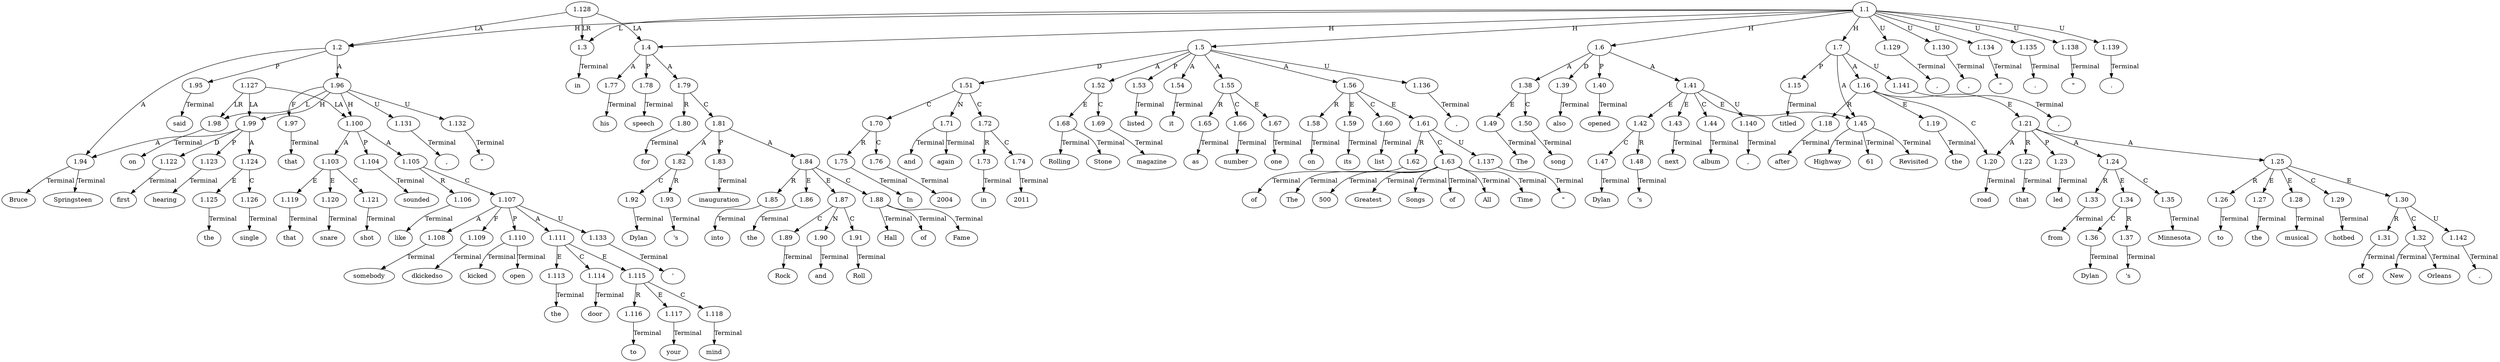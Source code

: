 // Graph
digraph {
	0.1 [label=Bruce ordering=out]
	0.10 [label=inauguration ordering=out]
	0.100 [label=musical ordering=out]
	0.101 [label=hotbed ordering=out]
	0.102 [label=of ordering=out]
	0.103 [label=New ordering=out]
	0.104 [label=Orleans ordering=out]
	0.105 [label="." ordering=out]
	0.11 [label=into ordering=out]
	0.12 [label=the ordering=out]
	0.13 [label=Rock ordering=out]
	0.14 [label=and ordering=out]
	0.15 [label=Roll ordering=out]
	0.16 [label=Hall ordering=out]
	0.17 [label=of ordering=out]
	0.18 [label=Fame ordering=out]
	0.19 [label="," ordering=out]
	0.2 [label=Springsteen ordering=out]
	0.20 [label=said ordering=out]
	0.21 [label=that ordering=out]
	0.22 [label=on ordering=out]
	0.23 [label=first ordering=out]
	0.24 [label=hearing ordering=out]
	0.25 [label=the ordering=out]
	0.26 [label=single ordering=out]
	0.27 [label="," ordering=out]
	0.28 [label="\"" ordering=out]
	0.29 [label=that ordering=out]
	0.3 [label="," ordering=out]
	0.30 [label=snare ordering=out]
	0.31 [label=shot ordering=out]
	0.32 [label=sounded ordering=out]
	0.33 [label=like ordering=out]
	0.34 [label=somebody ordering=out]
	0.35 [label="'" ordering=out]
	0.36 [label=dkickedso ordering=out]
	0.37 [label=kicked ordering=out]
	0.38 [label=open ordering=out]
	0.39 [label=the ordering=out]
	0.4 [label=in ordering=out]
	0.40 [label=door ordering=out]
	0.41 [label=to ordering=out]
	0.42 [label=your ordering=out]
	0.43 [label=mind ordering=out]
	0.44 [label="\"" ordering=out]
	0.45 [label="." ordering=out]
	0.46 [label=In ordering=out]
	0.47 [label=2004 ordering=out]
	0.48 [label=and ordering=out]
	0.49 [label=again ordering=out]
	0.5 [label=his ordering=out]
	0.50 [label=in ordering=out]
	0.51 [label=2011 ordering=out]
	0.52 [label="," ordering=out]
	0.53 [label=Rolling ordering=out]
	0.54 [label=Stone ordering=out]
	0.55 [label=magazine ordering=out]
	0.56 [label=listed ordering=out]
	0.57 [label=it ordering=out]
	0.58 [label=as ordering=out]
	0.59 [label=number ordering=out]
	0.6 [label=speech ordering=out]
	0.60 [label=one ordering=out]
	0.61 [label=on ordering=out]
	0.62 [label=its ordering=out]
	0.63 [label=list ordering=out]
	0.64 [label=of ordering=out]
	0.65 [label="\"" ordering=out]
	0.66 [label=The ordering=out]
	0.67 [label=500 ordering=out]
	0.68 [label=Greatest ordering=out]
	0.69 [label=Songs ordering=out]
	0.7 [label=for ordering=out]
	0.70 [label=of ordering=out]
	0.71 [label=All ordering=out]
	0.72 [label=Time ordering=out]
	0.73 [label="\"" ordering=out]
	0.74 [label="." ordering=out]
	0.75 [label=The ordering=out]
	0.76 [label=song ordering=out]
	0.77 [label=also ordering=out]
	0.78 [label=opened ordering=out]
	0.79 [label=Dylan ordering=out]
	0.8 [label=Dylan ordering=out]
	0.80 [label="'s" ordering=out]
	0.81 [label=next ordering=out]
	0.82 [label=album ordering=out]
	0.83 [label="," ordering=out]
	0.84 [label=Highway ordering=out]
	0.85 [label=61 ordering=out]
	0.86 [label=Revisited ordering=out]
	0.87 [label="," ordering=out]
	0.88 [label=titled ordering=out]
	0.89 [label=after ordering=out]
	0.9 [label="'s" ordering=out]
	0.90 [label=the ordering=out]
	0.91 [label=road ordering=out]
	0.92 [label=that ordering=out]
	0.93 [label=led ordering=out]
	0.94 [label=from ordering=out]
	0.95 [label=Dylan ordering=out]
	0.96 [label="'s" ordering=out]
	0.97 [label=Minnesota ordering=out]
	0.98 [label=to ordering=out]
	0.99 [label=the ordering=out]
	1.1 [label=1.1 ordering=out]
	1.2 [label=1.2 ordering=out]
	1.3 [label=1.3 ordering=out]
	1.4 [label=1.4 ordering=out]
	1.5 [label=1.5 ordering=out]
	1.6 [label=1.6 ordering=out]
	1.7 [label=1.7 ordering=out]
	1.15 [label=1.15 ordering=out]
	1.16 [label=1.16 ordering=out]
	1.18 [label=1.18 ordering=out]
	1.19 [label=1.19 ordering=out]
	1.20 [label=1.20 ordering=out]
	1.21 [label=1.21 ordering=out]
	1.22 [label=1.22 ordering=out]
	1.23 [label=1.23 ordering=out]
	1.24 [label=1.24 ordering=out]
	1.25 [label=1.25 ordering=out]
	1.26 [label=1.26 ordering=out]
	1.27 [label=1.27 ordering=out]
	1.28 [label=1.28 ordering=out]
	1.29 [label=1.29 ordering=out]
	1.30 [label=1.30 ordering=out]
	1.31 [label=1.31 ordering=out]
	1.32 [label=1.32 ordering=out]
	1.33 [label=1.33 ordering=out]
	1.34 [label=1.34 ordering=out]
	1.35 [label=1.35 ordering=out]
	1.36 [label=1.36 ordering=out]
	1.37 [label=1.37 ordering=out]
	1.38 [label=1.38 ordering=out]
	1.39 [label=1.39 ordering=out]
	1.40 [label=1.40 ordering=out]
	1.41 [label=1.41 ordering=out]
	1.42 [label=1.42 ordering=out]
	1.43 [label=1.43 ordering=out]
	1.44 [label=1.44 ordering=out]
	1.45 [label=1.45 ordering=out]
	1.47 [label=1.47 ordering=out]
	1.48 [label=1.48 ordering=out]
	1.49 [label=1.49 ordering=out]
	1.50 [label=1.50 ordering=out]
	1.51 [label=1.51 ordering=out]
	1.52 [label=1.52 ordering=out]
	1.53 [label=1.53 ordering=out]
	1.54 [label=1.54 ordering=out]
	1.55 [label=1.55 ordering=out]
	1.56 [label=1.56 ordering=out]
	1.58 [label=1.58 ordering=out]
	1.59 [label=1.59 ordering=out]
	1.60 [label=1.60 ordering=out]
	1.61 [label=1.61 ordering=out]
	1.62 [label=1.62 ordering=out]
	1.63 [label=1.63 ordering=out]
	1.65 [label=1.65 ordering=out]
	1.66 [label=1.66 ordering=out]
	1.67 [label=1.67 ordering=out]
	1.68 [label=1.68 ordering=out]
	1.69 [label=1.69 ordering=out]
	1.70 [label=1.70 ordering=out]
	1.71 [label=1.71 ordering=out]
	1.72 [label=1.72 ordering=out]
	1.73 [label=1.73 ordering=out]
	1.74 [label=1.74 ordering=out]
	1.75 [label=1.75 ordering=out]
	1.76 [label=1.76 ordering=out]
	1.77 [label=1.77 ordering=out]
	1.78 [label=1.78 ordering=out]
	1.79 [label=1.79 ordering=out]
	1.80 [label=1.80 ordering=out]
	1.81 [label=1.81 ordering=out]
	1.82 [label=1.82 ordering=out]
	1.83 [label=1.83 ordering=out]
	1.84 [label=1.84 ordering=out]
	1.85 [label=1.85 ordering=out]
	1.86 [label=1.86 ordering=out]
	1.87 [label=1.87 ordering=out]
	1.88 [label=1.88 ordering=out]
	1.89 [label=1.89 ordering=out]
	1.90 [label=1.90 ordering=out]
	1.91 [label=1.91 ordering=out]
	1.92 [label=1.92 ordering=out]
	1.93 [label=1.93 ordering=out]
	1.94 [label=1.94 ordering=out]
	1.95 [label=1.95 ordering=out]
	1.96 [label=1.96 ordering=out]
	1.97 [label=1.97 ordering=out]
	1.98 [label=1.98 ordering=out]
	1.99 [label=1.99 ordering=out]
	1.100 [label=1.100 ordering=out]
	1.103 [label=1.103 ordering=out]
	1.104 [label=1.104 ordering=out]
	1.105 [label=1.105 ordering=out]
	1.106 [label=1.106 ordering=out]
	1.107 [label=1.107 ordering=out]
	1.108 [label=1.108 ordering=out]
	1.109 [label=1.109 ordering=out]
	1.110 [label=1.110 ordering=out]
	1.111 [label=1.111 ordering=out]
	1.113 [label=1.113 ordering=out]
	1.114 [label=1.114 ordering=out]
	1.115 [label=1.115 ordering=out]
	1.116 [label=1.116 ordering=out]
	1.117 [label=1.117 ordering=out]
	1.118 [label=1.118 ordering=out]
	1.119 [label=1.119 ordering=out]
	1.120 [label=1.120 ordering=out]
	1.121 [label=1.121 ordering=out]
	1.122 [label=1.122 ordering=out]
	1.123 [label=1.123 ordering=out]
	1.124 [label=1.124 ordering=out]
	1.125 [label=1.125 ordering=out]
	1.126 [label=1.126 ordering=out]
	1.127 [label=1.127 ordering=out]
	1.128 [label=1.128 ordering=out]
	1.129 [label=1.129 ordering=out]
	1.130 [label=1.130 ordering=out]
	1.131 [label=1.131 ordering=out]
	1.132 [label=1.132 ordering=out]
	1.133 [label=1.133 ordering=out]
	1.134 [label=1.134 ordering=out]
	1.135 [label=1.135 ordering=out]
	1.136 [label=1.136 ordering=out]
	1.137 [label=1.137 ordering=out]
	1.138 [label=1.138 ordering=out]
	1.139 [label=1.139 ordering=out]
	1.140 [label=1.140 ordering=out]
	1.141 [label=1.141 ordering=out]
	1.142 [label=1.142 ordering=out]
	1.1 -> 1.2 [label=H ordering=out]
	1.1 -> 1.3 [label=L ordering=out]
	1.1 -> 1.4 [label=H ordering=out]
	1.1 -> 1.5 [label=H ordering=out]
	1.1 -> 1.6 [label=H ordering=out]
	1.1 -> 1.7 [label=H ordering=out]
	1.1 -> 1.129 [label=U ordering=out]
	1.1 -> 1.130 [label=U ordering=out]
	1.1 -> 1.134 [label=U ordering=out]
	1.1 -> 1.135 [label=U ordering=out]
	1.1 -> 1.138 [label=U ordering=out]
	1.1 -> 1.139 [label=U ordering=out]
	1.2 -> 1.94 [label=A ordering=out]
	1.2 -> 1.95 [label=P ordering=out]
	1.2 -> 1.96 [label=A ordering=out]
	1.3 -> 0.4 [label=Terminal ordering=out]
	1.4 -> 1.77 [label=A ordering=out]
	1.4 -> 1.78 [label=P ordering=out]
	1.4 -> 1.79 [label=A ordering=out]
	1.5 -> 1.51 [label=D ordering=out]
	1.5 -> 1.52 [label=A ordering=out]
	1.5 -> 1.53 [label=P ordering=out]
	1.5 -> 1.54 [label=A ordering=out]
	1.5 -> 1.55 [label=A ordering=out]
	1.5 -> 1.56 [label=A ordering=out]
	1.5 -> 1.136 [label=U ordering=out]
	1.6 -> 1.38 [label=A ordering=out]
	1.6 -> 1.39 [label=D ordering=out]
	1.6 -> 1.40 [label=P ordering=out]
	1.6 -> 1.41 [label=A ordering=out]
	1.7 -> 1.15 [label=P ordering=out]
	1.7 -> 1.16 [label=A ordering=out]
	1.7 -> 1.45 [label=A ordering=out]
	1.7 -> 1.141 [label=U ordering=out]
	1.15 -> 0.88 [label=Terminal ordering=out]
	1.16 -> 1.18 [label=R ordering=out]
	1.16 -> 1.19 [label=E ordering=out]
	1.16 -> 1.20 [label=C ordering=out]
	1.16 -> 1.21 [label=E ordering=out]
	1.18 -> 0.89 [label=Terminal ordering=out]
	1.19 -> 0.90 [label=Terminal ordering=out]
	1.20 -> 0.91 [label=Terminal ordering=out]
	1.21 -> 1.20 [label=A ordering=out]
	1.21 -> 1.22 [label=R ordering=out]
	1.21 -> 1.23 [label=P ordering=out]
	1.21 -> 1.24 [label=A ordering=out]
	1.21 -> 1.25 [label=A ordering=out]
	1.22 -> 0.92 [label=Terminal ordering=out]
	1.23 -> 0.93 [label=Terminal ordering=out]
	1.24 -> 1.33 [label=R ordering=out]
	1.24 -> 1.34 [label=E ordering=out]
	1.24 -> 1.35 [label=C ordering=out]
	1.25 -> 1.26 [label=R ordering=out]
	1.25 -> 1.27 [label=E ordering=out]
	1.25 -> 1.28 [label=E ordering=out]
	1.25 -> 1.29 [label=C ordering=out]
	1.25 -> 1.30 [label=E ordering=out]
	1.26 -> 0.98 [label=Terminal ordering=out]
	1.27 -> 0.99 [label=Terminal ordering=out]
	1.28 -> 0.100 [label=Terminal ordering=out]
	1.29 -> 0.101 [label=Terminal ordering=out]
	1.30 -> 1.31 [label=R ordering=out]
	1.30 -> 1.32 [label=C ordering=out]
	1.30 -> 1.142 [label=U ordering=out]
	1.31 -> 0.102 [label=Terminal ordering=out]
	1.32 -> 0.103 [label=Terminal ordering=out]
	1.32 -> 0.104 [label=Terminal ordering=out]
	1.33 -> 0.94 [label=Terminal ordering=out]
	1.34 -> 1.36 [label=C ordering=out]
	1.34 -> 1.37 [label=R ordering=out]
	1.35 -> 0.97 [label=Terminal ordering=out]
	1.36 -> 0.95 [label=Terminal ordering=out]
	1.37 -> 0.96 [label=Terminal ordering=out]
	1.38 -> 1.49 [label=E ordering=out]
	1.38 -> 1.50 [label=C ordering=out]
	1.39 -> 0.77 [label=Terminal ordering=out]
	1.40 -> 0.78 [label=Terminal ordering=out]
	1.41 -> 1.42 [label=E ordering=out]
	1.41 -> 1.43 [label=E ordering=out]
	1.41 -> 1.44 [label=C ordering=out]
	1.41 -> 1.45 [label=E ordering=out]
	1.41 -> 1.140 [label=U ordering=out]
	1.42 -> 1.47 [label=C ordering=out]
	1.42 -> 1.48 [label=R ordering=out]
	1.43 -> 0.81 [label=Terminal ordering=out]
	1.44 -> 0.82 [label=Terminal ordering=out]
	1.45 -> 0.84 [label=Terminal ordering=out]
	1.45 -> 0.85 [label=Terminal ordering=out]
	1.45 -> 0.86 [label=Terminal ordering=out]
	1.47 -> 0.79 [label=Terminal ordering=out]
	1.48 -> 0.80 [label=Terminal ordering=out]
	1.49 -> 0.75 [label=Terminal ordering=out]
	1.50 -> 0.76 [label=Terminal ordering=out]
	1.51 -> 1.70 [label=C ordering=out]
	1.51 -> 1.71 [label=N ordering=out]
	1.51 -> 1.72 [label=C ordering=out]
	1.52 -> 1.68 [label=E ordering=out]
	1.52 -> 1.69 [label=C ordering=out]
	1.53 -> 0.56 [label=Terminal ordering=out]
	1.54 -> 0.57 [label=Terminal ordering=out]
	1.55 -> 1.65 [label=R ordering=out]
	1.55 -> 1.66 [label=C ordering=out]
	1.55 -> 1.67 [label=E ordering=out]
	1.56 -> 1.58 [label=R ordering=out]
	1.56 -> 1.59 [label=E ordering=out]
	1.56 -> 1.60 [label=C ordering=out]
	1.56 -> 1.61 [label=E ordering=out]
	1.58 -> 0.61 [label=Terminal ordering=out]
	1.59 -> 0.62 [label=Terminal ordering=out]
	1.60 -> 0.63 [label=Terminal ordering=out]
	1.61 -> 1.62 [label=R ordering=out]
	1.61 -> 1.63 [label=C ordering=out]
	1.61 -> 1.137 [label=U ordering=out]
	1.62 -> 0.64 [label=Terminal ordering=out]
	1.63 -> 0.66 [label=Terminal ordering=out]
	1.63 -> 0.67 [label=Terminal ordering=out]
	1.63 -> 0.68 [label=Terminal ordering=out]
	1.63 -> 0.69 [label=Terminal ordering=out]
	1.63 -> 0.70 [label=Terminal ordering=out]
	1.63 -> 0.71 [label=Terminal ordering=out]
	1.63 -> 0.72 [label=Terminal ordering=out]
	1.65 -> 0.58 [label=Terminal ordering=out]
	1.66 -> 0.59 [label=Terminal ordering=out]
	1.67 -> 0.60 [label=Terminal ordering=out]
	1.68 -> 0.53 [label=Terminal ordering=out]
	1.68 -> 0.54 [label=Terminal ordering=out]
	1.69 -> 0.55 [label=Terminal ordering=out]
	1.70 -> 1.75 [label=R ordering=out]
	1.70 -> 1.76 [label=C ordering=out]
	1.71 -> 0.48 [label=Terminal ordering=out]
	1.71 -> 0.49 [label=Terminal ordering=out]
	1.72 -> 1.73 [label=R ordering=out]
	1.72 -> 1.74 [label=C ordering=out]
	1.73 -> 0.50 [label=Terminal ordering=out]
	1.74 -> 0.51 [label=Terminal ordering=out]
	1.75 -> 0.46 [label=Terminal ordering=out]
	1.76 -> 0.47 [label=Terminal ordering=out]
	1.77 -> 0.5 [label=Terminal ordering=out]
	1.78 -> 0.6 [label=Terminal ordering=out]
	1.79 -> 1.80 [label=R ordering=out]
	1.79 -> 1.81 [label=C ordering=out]
	1.80 -> 0.7 [label=Terminal ordering=out]
	1.81 -> 1.82 [label=A ordering=out]
	1.81 -> 1.83 [label=P ordering=out]
	1.81 -> 1.84 [label=A ordering=out]
	1.82 -> 1.92 [label=C ordering=out]
	1.82 -> 1.93 [label=R ordering=out]
	1.83 -> 0.10 [label=Terminal ordering=out]
	1.84 -> 1.85 [label=R ordering=out]
	1.84 -> 1.86 [label=E ordering=out]
	1.84 -> 1.87 [label=E ordering=out]
	1.84 -> 1.88 [label=C ordering=out]
	1.85 -> 0.11 [label=Terminal ordering=out]
	1.86 -> 0.12 [label=Terminal ordering=out]
	1.87 -> 1.89 [label=C ordering=out]
	1.87 -> 1.90 [label=N ordering=out]
	1.87 -> 1.91 [label=C ordering=out]
	1.88 -> 0.16 [label=Terminal ordering=out]
	1.88 -> 0.17 [label=Terminal ordering=out]
	1.88 -> 0.18 [label=Terminal ordering=out]
	1.89 -> 0.13 [label=Terminal ordering=out]
	1.90 -> 0.14 [label=Terminal ordering=out]
	1.91 -> 0.15 [label=Terminal ordering=out]
	1.92 -> 0.8 [label=Terminal ordering=out]
	1.93 -> 0.9 [label=Terminal ordering=out]
	1.94 -> 0.1 [label=Terminal ordering=out]
	1.94 -> 0.2 [label=Terminal ordering=out]
	1.95 -> 0.20 [label=Terminal ordering=out]
	1.96 -> 1.97 [label=F ordering=out]
	1.96 -> 1.98 [label=L ordering=out]
	1.96 -> 1.99 [label=H ordering=out]
	1.96 -> 1.100 [label=H ordering=out]
	1.96 -> 1.131 [label=U ordering=out]
	1.96 -> 1.132 [label=U ordering=out]
	1.97 -> 0.21 [label=Terminal ordering=out]
	1.98 -> 0.22 [label=Terminal ordering=out]
	1.99 -> 1.94 [label=A ordering=out]
	1.99 -> 1.122 [label=D ordering=out]
	1.99 -> 1.123 [label=P ordering=out]
	1.99 -> 1.124 [label=A ordering=out]
	1.100 -> 1.103 [label=A ordering=out]
	1.100 -> 1.104 [label=P ordering=out]
	1.100 -> 1.105 [label=A ordering=out]
	1.103 -> 1.119 [label=E ordering=out]
	1.103 -> 1.120 [label=E ordering=out]
	1.103 -> 1.121 [label=C ordering=out]
	1.104 -> 0.32 [label=Terminal ordering=out]
	1.105 -> 1.106 [label=R ordering=out]
	1.105 -> 1.107 [label=C ordering=out]
	1.106 -> 0.33 [label=Terminal ordering=out]
	1.107 -> 1.108 [label=A ordering=out]
	1.107 -> 1.109 [label=F ordering=out]
	1.107 -> 1.110 [label=P ordering=out]
	1.107 -> 1.111 [label=A ordering=out]
	1.107 -> 1.133 [label=U ordering=out]
	1.108 -> 0.34 [label=Terminal ordering=out]
	1.109 -> 0.36 [label=Terminal ordering=out]
	1.110 -> 0.37 [label=Terminal ordering=out]
	1.110 -> 0.38 [label=Terminal ordering=out]
	1.111 -> 1.113 [label=E ordering=out]
	1.111 -> 1.114 [label=C ordering=out]
	1.111 -> 1.115 [label=E ordering=out]
	1.113 -> 0.39 [label=Terminal ordering=out]
	1.114 -> 0.40 [label=Terminal ordering=out]
	1.115 -> 1.116 [label=R ordering=out]
	1.115 -> 1.117 [label=E ordering=out]
	1.115 -> 1.118 [label=C ordering=out]
	1.116 -> 0.41 [label=Terminal ordering=out]
	1.117 -> 0.42 [label=Terminal ordering=out]
	1.118 -> 0.43 [label=Terminal ordering=out]
	1.119 -> 0.29 [label=Terminal ordering=out]
	1.120 -> 0.30 [label=Terminal ordering=out]
	1.121 -> 0.31 [label=Terminal ordering=out]
	1.122 -> 0.23 [label=Terminal ordering=out]
	1.123 -> 0.24 [label=Terminal ordering=out]
	1.124 -> 1.125 [label=E ordering=out]
	1.124 -> 1.126 [label=C ordering=out]
	1.125 -> 0.25 [label=Terminal ordering=out]
	1.126 -> 0.26 [label=Terminal ordering=out]
	1.127 -> 1.98 [label=LR ordering=out]
	1.127 -> 1.99 [label=LA ordering=out]
	1.127 -> 1.100 [label=LA ordering=out]
	1.128 -> 1.2 [label=LA ordering=out]
	1.128 -> 1.3 [label=LR ordering=out]
	1.128 -> 1.4 [label=LA ordering=out]
	1.129 -> 0.3 [label=Terminal ordering=out]
	1.130 -> 0.19 [label=Terminal ordering=out]
	1.131 -> 0.27 [label=Terminal ordering=out]
	1.132 -> 0.28 [label=Terminal ordering=out]
	1.133 -> 0.35 [label=Terminal ordering=out]
	1.134 -> 0.44 [label=Terminal ordering=out]
	1.135 -> 0.45 [label=Terminal ordering=out]
	1.136 -> 0.52 [label=Terminal ordering=out]
	1.137 -> 0.65 [label=Terminal ordering=out]
	1.138 -> 0.73 [label=Terminal ordering=out]
	1.139 -> 0.74 [label=Terminal ordering=out]
	1.140 -> 0.83 [label=Terminal ordering=out]
	1.141 -> 0.87 [label=Terminal ordering=out]
	1.142 -> 0.105 [label=Terminal ordering=out]
}

